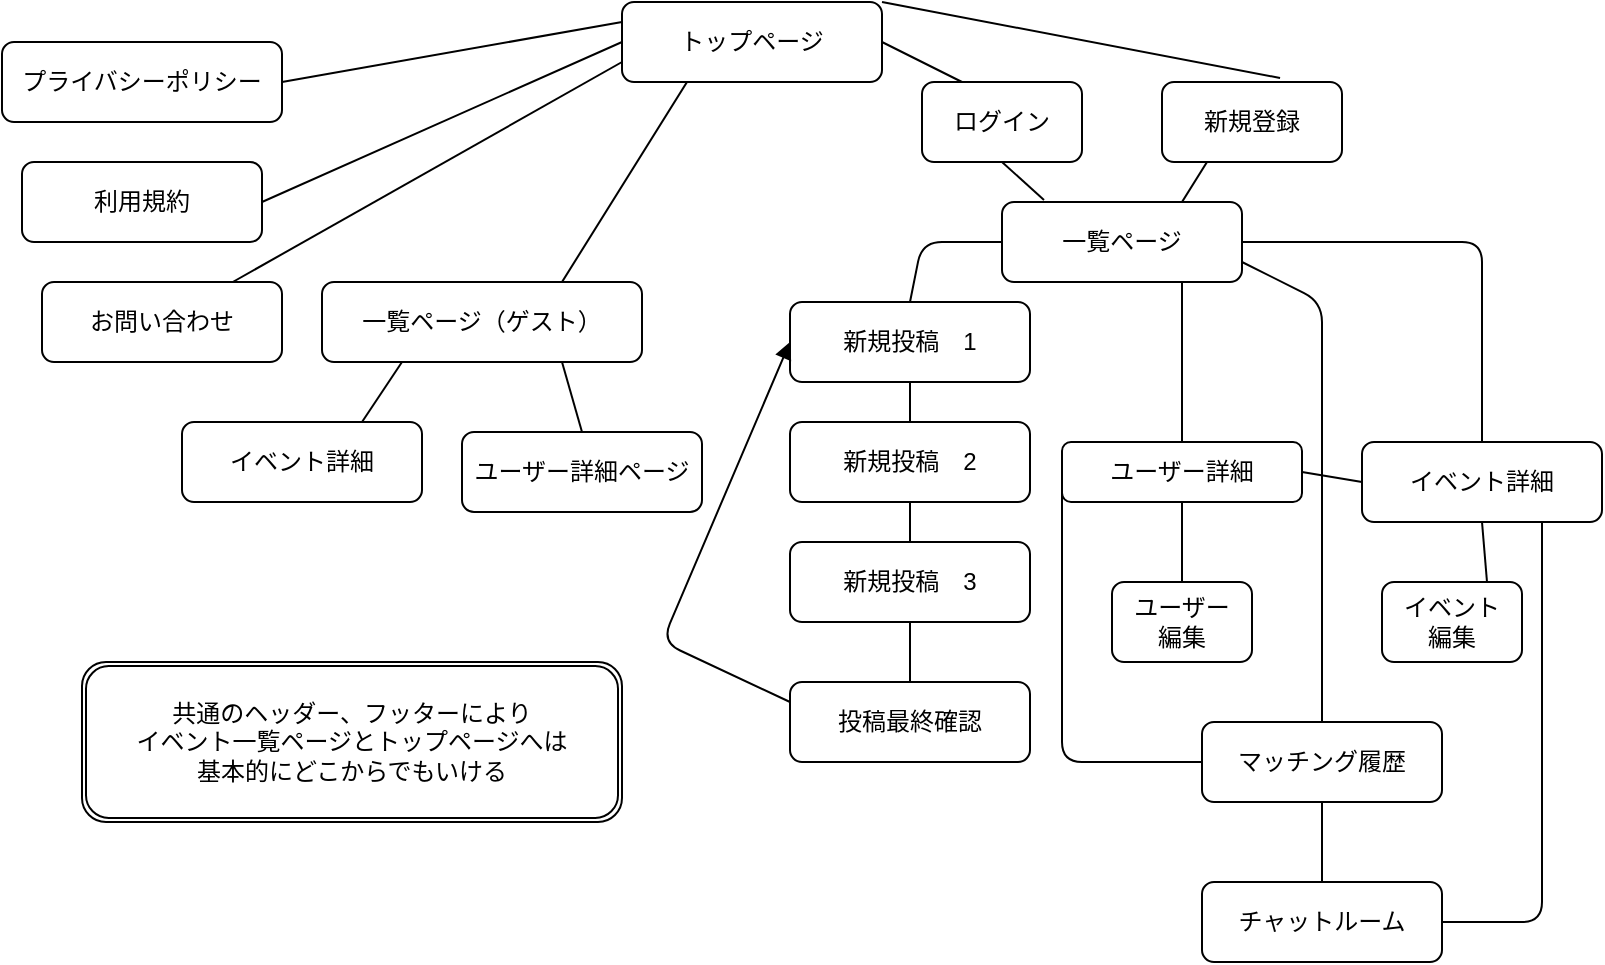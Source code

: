 <mxfile>
    <diagram id="G8jiGXxCkzc1f_kgAoDa" name="ページ1">
        <mxGraphModel dx="1216" dy="779" grid="1" gridSize="10" guides="1" tooltips="1" connect="1" arrows="1" fold="1" page="1" pageScale="1" pageWidth="827" pageHeight="1169" math="0" shadow="0">
            <root>
                <mxCell id="0"/>
                <mxCell id="1" parent="0"/>
                <mxCell id="30" style="edgeStyle=none;html=1;exitX=0;exitY=0.25;exitDx=0;exitDy=0;entryX=1;entryY=0.5;entryDx=0;entryDy=0;endArrow=none;endFill=0;" edge="1" parent="1" source="3" target="16">
                    <mxGeometry relative="1" as="geometry"/>
                </mxCell>
                <mxCell id="31" style="edgeStyle=none;html=1;exitX=0;exitY=0.5;exitDx=0;exitDy=0;entryX=1;entryY=0.5;entryDx=0;entryDy=0;endArrow=none;endFill=0;" edge="1" parent="1" source="3" target="17">
                    <mxGeometry relative="1" as="geometry"/>
                </mxCell>
                <mxCell id="32" style="edgeStyle=none;html=1;exitX=0;exitY=0.75;exitDx=0;exitDy=0;endArrow=none;endFill=0;" edge="1" parent="1" source="3" target="15">
                    <mxGeometry relative="1" as="geometry"/>
                </mxCell>
                <mxCell id="33" style="edgeStyle=none;html=1;exitX=0.25;exitY=1;exitDx=0;exitDy=0;entryX=0.75;entryY=0;entryDx=0;entryDy=0;endArrow=none;endFill=0;" edge="1" parent="1" source="3" target="5">
                    <mxGeometry relative="1" as="geometry"/>
                </mxCell>
                <mxCell id="34" style="edgeStyle=none;html=1;exitX=1;exitY=0;exitDx=0;exitDy=0;entryX=0.656;entryY=-0.05;entryDx=0;entryDy=0;entryPerimeter=0;endArrow=none;endFill=0;" edge="1" parent="1" source="3" target="11">
                    <mxGeometry relative="1" as="geometry"/>
                </mxCell>
                <mxCell id="35" style="edgeStyle=none;html=1;exitX=1;exitY=0.5;exitDx=0;exitDy=0;entryX=0.25;entryY=0;entryDx=0;entryDy=0;endArrow=none;endFill=0;" edge="1" parent="1" source="3" target="4">
                    <mxGeometry relative="1" as="geometry"/>
                </mxCell>
                <mxCell id="3" value="トップページ" style="rounded=1;whiteSpace=wrap;html=1;" vertex="1" parent="1">
                    <mxGeometry x="330" y="30" width="130" height="40" as="geometry"/>
                </mxCell>
                <mxCell id="38" style="edgeStyle=none;html=1;exitX=0.5;exitY=1;exitDx=0;exitDy=0;entryX=0.175;entryY=-0.025;entryDx=0;entryDy=0;entryPerimeter=0;endArrow=none;endFill=0;" edge="1" parent="1" source="4" target="10">
                    <mxGeometry relative="1" as="geometry"/>
                </mxCell>
                <mxCell id="4" value="ログイン" style="rounded=1;whiteSpace=wrap;html=1;" vertex="1" parent="1">
                    <mxGeometry x="480" y="70" width="80" height="40" as="geometry"/>
                </mxCell>
                <mxCell id="36" style="edgeStyle=none;html=1;exitX=0.25;exitY=1;exitDx=0;exitDy=0;entryX=0.75;entryY=0;entryDx=0;entryDy=0;endArrow=none;endFill=0;" edge="1" parent="1" source="5" target="7">
                    <mxGeometry relative="1" as="geometry"/>
                </mxCell>
                <mxCell id="37" style="edgeStyle=none;html=1;exitX=0.75;exitY=1;exitDx=0;exitDy=0;entryX=0.5;entryY=0;entryDx=0;entryDy=0;endArrow=none;endFill=0;" edge="1" parent="1" source="5" target="9">
                    <mxGeometry relative="1" as="geometry"/>
                </mxCell>
                <mxCell id="5" value="一覧ページ（ゲスト）" style="rounded=1;whiteSpace=wrap;html=1;" vertex="1" parent="1">
                    <mxGeometry x="180" y="170" width="160" height="40" as="geometry"/>
                </mxCell>
                <mxCell id="45" style="edgeStyle=none;html=1;exitX=0;exitY=0.5;exitDx=0;exitDy=0;entryX=1;entryY=0.5;entryDx=0;entryDy=0;endArrow=none;endFill=0;" edge="1" parent="1" source="6" target="8">
                    <mxGeometry relative="1" as="geometry"/>
                </mxCell>
                <mxCell id="47" style="edgeStyle=none;html=1;exitX=0.5;exitY=1;exitDx=0;exitDy=0;entryX=0.75;entryY=0;entryDx=0;entryDy=0;endArrow=none;endFill=0;" edge="1" parent="1" source="6" target="23">
                    <mxGeometry relative="1" as="geometry"/>
                </mxCell>
                <mxCell id="53" style="edgeStyle=none;html=1;exitX=0.75;exitY=1;exitDx=0;exitDy=0;entryX=1;entryY=0.5;entryDx=0;entryDy=0;endArrow=none;endFill=0;" edge="1" parent="1" source="6" target="24">
                    <mxGeometry relative="1" as="geometry">
                        <Array as="points">
                            <mxPoint x="790" y="490"/>
                        </Array>
                    </mxGeometry>
                </mxCell>
                <mxCell id="6" value="イベント詳細" style="rounded=1;whiteSpace=wrap;html=1;" vertex="1" parent="1">
                    <mxGeometry x="700" y="250" width="120" height="40" as="geometry"/>
                </mxCell>
                <mxCell id="7" value="イベント詳細" style="rounded=1;whiteSpace=wrap;html=1;" vertex="1" parent="1">
                    <mxGeometry x="110" y="240" width="120" height="40" as="geometry"/>
                </mxCell>
                <mxCell id="46" style="edgeStyle=none;html=1;exitX=0.5;exitY=1;exitDx=0;exitDy=0;entryX=0.5;entryY=0;entryDx=0;entryDy=0;endArrow=none;endFill=0;" edge="1" parent="1" source="8" target="21">
                    <mxGeometry relative="1" as="geometry"/>
                </mxCell>
                <mxCell id="51" style="edgeStyle=none;html=1;exitX=0;exitY=0.75;exitDx=0;exitDy=0;entryX=0;entryY=0.5;entryDx=0;entryDy=0;endArrow=none;endFill=0;" edge="1" parent="1" source="8" target="22">
                    <mxGeometry relative="1" as="geometry">
                        <Array as="points">
                            <mxPoint x="550" y="410"/>
                        </Array>
                    </mxGeometry>
                </mxCell>
                <mxCell id="8" value="ユーザー詳細" style="rounded=1;whiteSpace=wrap;html=1;" vertex="1" parent="1">
                    <mxGeometry x="550" y="250" width="120" height="30" as="geometry"/>
                </mxCell>
                <mxCell id="9" value="ユーザー詳細ページ" style="rounded=1;whiteSpace=wrap;html=1;" vertex="1" parent="1">
                    <mxGeometry x="250" y="245" width="120" height="40" as="geometry"/>
                </mxCell>
                <mxCell id="40" style="edgeStyle=none;html=1;exitX=0;exitY=0.5;exitDx=0;exitDy=0;entryX=0.5;entryY=0;entryDx=0;entryDy=0;endArrow=none;endFill=0;" edge="1" parent="1" source="10" target="12">
                    <mxGeometry relative="1" as="geometry">
                        <Array as="points">
                            <mxPoint x="480" y="150"/>
                        </Array>
                    </mxGeometry>
                </mxCell>
                <mxCell id="48" style="edgeStyle=none;html=1;exitX=0.75;exitY=1;exitDx=0;exitDy=0;entryX=0.5;entryY=0;entryDx=0;entryDy=0;endArrow=none;endFill=0;" edge="1" parent="1" source="10" target="8">
                    <mxGeometry relative="1" as="geometry"/>
                </mxCell>
                <mxCell id="49" style="edgeStyle=none;html=1;exitX=1;exitY=0.5;exitDx=0;exitDy=0;entryX=0.5;entryY=0;entryDx=0;entryDy=0;endArrow=none;endFill=0;" edge="1" parent="1" source="10" target="6">
                    <mxGeometry relative="1" as="geometry">
                        <Array as="points">
                            <mxPoint x="760" y="150"/>
                        </Array>
                    </mxGeometry>
                </mxCell>
                <mxCell id="50" style="edgeStyle=none;html=1;exitX=1;exitY=0.75;exitDx=0;exitDy=0;entryX=0.5;entryY=0;entryDx=0;entryDy=0;endArrow=none;endFill=0;" edge="1" parent="1" source="10" target="22">
                    <mxGeometry relative="1" as="geometry">
                        <Array as="points">
                            <mxPoint x="680" y="180"/>
                        </Array>
                    </mxGeometry>
                </mxCell>
                <mxCell id="10" value="一覧ページ" style="rounded=1;whiteSpace=wrap;html=1;" vertex="1" parent="1">
                    <mxGeometry x="520" y="130" width="120" height="40" as="geometry"/>
                </mxCell>
                <mxCell id="39" style="edgeStyle=none;html=1;exitX=0.25;exitY=1;exitDx=0;exitDy=0;entryX=0.75;entryY=0;entryDx=0;entryDy=0;endArrow=none;endFill=0;" edge="1" parent="1" source="11" target="10">
                    <mxGeometry relative="1" as="geometry"/>
                </mxCell>
                <mxCell id="11" value="新規登録" style="rounded=1;whiteSpace=wrap;html=1;" vertex="1" parent="1">
                    <mxGeometry x="600" y="70" width="90" height="40" as="geometry"/>
                </mxCell>
                <mxCell id="41" style="edgeStyle=none;html=1;exitX=0.5;exitY=1;exitDx=0;exitDy=0;entryX=0.5;entryY=0;entryDx=0;entryDy=0;endArrow=none;endFill=0;" edge="1" parent="1" source="12" target="18">
                    <mxGeometry relative="1" as="geometry"/>
                </mxCell>
                <mxCell id="12" value="新規投稿　1" style="rounded=1;whiteSpace=wrap;html=1;" vertex="1" parent="1">
                    <mxGeometry x="414" y="180" width="120" height="40" as="geometry"/>
                </mxCell>
                <mxCell id="15" value="お問い合わせ" style="rounded=1;whiteSpace=wrap;html=1;" vertex="1" parent="1">
                    <mxGeometry x="40" y="170" width="120" height="40" as="geometry"/>
                </mxCell>
                <mxCell id="16" value="プライバシーポリシー" style="rounded=1;whiteSpace=wrap;html=1;" vertex="1" parent="1">
                    <mxGeometry x="20" y="50" width="140" height="40" as="geometry"/>
                </mxCell>
                <mxCell id="17" value="利用規約" style="rounded=1;whiteSpace=wrap;html=1;" vertex="1" parent="1">
                    <mxGeometry x="30" y="110" width="120" height="40" as="geometry"/>
                </mxCell>
                <mxCell id="42" style="edgeStyle=none;html=1;exitX=0.5;exitY=1;exitDx=0;exitDy=0;entryX=0.5;entryY=0;entryDx=0;entryDy=0;endArrow=none;endFill=0;" edge="1" parent="1" source="18" target="19">
                    <mxGeometry relative="1" as="geometry"/>
                </mxCell>
                <mxCell id="18" value="新規投稿　2" style="rounded=1;whiteSpace=wrap;html=1;" vertex="1" parent="1">
                    <mxGeometry x="414" y="240" width="120" height="40" as="geometry"/>
                </mxCell>
                <mxCell id="43" style="edgeStyle=none;html=1;exitX=0.5;exitY=1;exitDx=0;exitDy=0;entryX=0.5;entryY=0;entryDx=0;entryDy=0;endArrow=none;endFill=0;" edge="1" parent="1" source="19" target="20">
                    <mxGeometry relative="1" as="geometry"/>
                </mxCell>
                <mxCell id="19" value="新規投稿　3" style="rounded=1;whiteSpace=wrap;html=1;" vertex="1" parent="1">
                    <mxGeometry x="414" y="300" width="120" height="40" as="geometry"/>
                </mxCell>
                <mxCell id="44" style="edgeStyle=none;html=1;exitX=0;exitY=0.25;exitDx=0;exitDy=0;entryX=0;entryY=0.5;entryDx=0;entryDy=0;endArrow=block;endFill=1;" edge="1" parent="1" source="20" target="12">
                    <mxGeometry relative="1" as="geometry">
                        <Array as="points">
                            <mxPoint x="350" y="350"/>
                        </Array>
                    </mxGeometry>
                </mxCell>
                <mxCell id="20" value="投稿最終確認" style="rounded=1;whiteSpace=wrap;html=1;" vertex="1" parent="1">
                    <mxGeometry x="414" y="370" width="120" height="40" as="geometry"/>
                </mxCell>
                <mxCell id="21" value="ユーザー&lt;br&gt;編集" style="rounded=1;whiteSpace=wrap;html=1;" vertex="1" parent="1">
                    <mxGeometry x="575" y="320" width="70" height="40" as="geometry"/>
                </mxCell>
                <mxCell id="52" style="edgeStyle=none;html=1;exitX=0.5;exitY=1;exitDx=0;exitDy=0;entryX=0.5;entryY=0;entryDx=0;entryDy=0;endArrow=none;endFill=0;" edge="1" parent="1" source="22" target="24">
                    <mxGeometry relative="1" as="geometry"/>
                </mxCell>
                <mxCell id="22" value="マッチング履歴" style="rounded=1;whiteSpace=wrap;html=1;" vertex="1" parent="1">
                    <mxGeometry x="620" y="390" width="120" height="40" as="geometry"/>
                </mxCell>
                <mxCell id="23" value="イベント&lt;br&gt;編集" style="rounded=1;whiteSpace=wrap;html=1;" vertex="1" parent="1">
                    <mxGeometry x="710" y="320" width="70" height="40" as="geometry"/>
                </mxCell>
                <mxCell id="24" value="チャットルーム" style="rounded=1;whiteSpace=wrap;html=1;" vertex="1" parent="1">
                    <mxGeometry x="620" y="470" width="120" height="40" as="geometry"/>
                </mxCell>
                <mxCell id="54" value="共通のヘッダー、フッターにより&lt;br&gt;イベント一覧ページとトップページへは&lt;br&gt;基本的にどこからでもいける" style="shape=ext;double=1;rounded=1;whiteSpace=wrap;html=1;" vertex="1" parent="1">
                    <mxGeometry x="60" y="360" width="270" height="80" as="geometry"/>
                </mxCell>
            </root>
        </mxGraphModel>
    </diagram>
</mxfile>